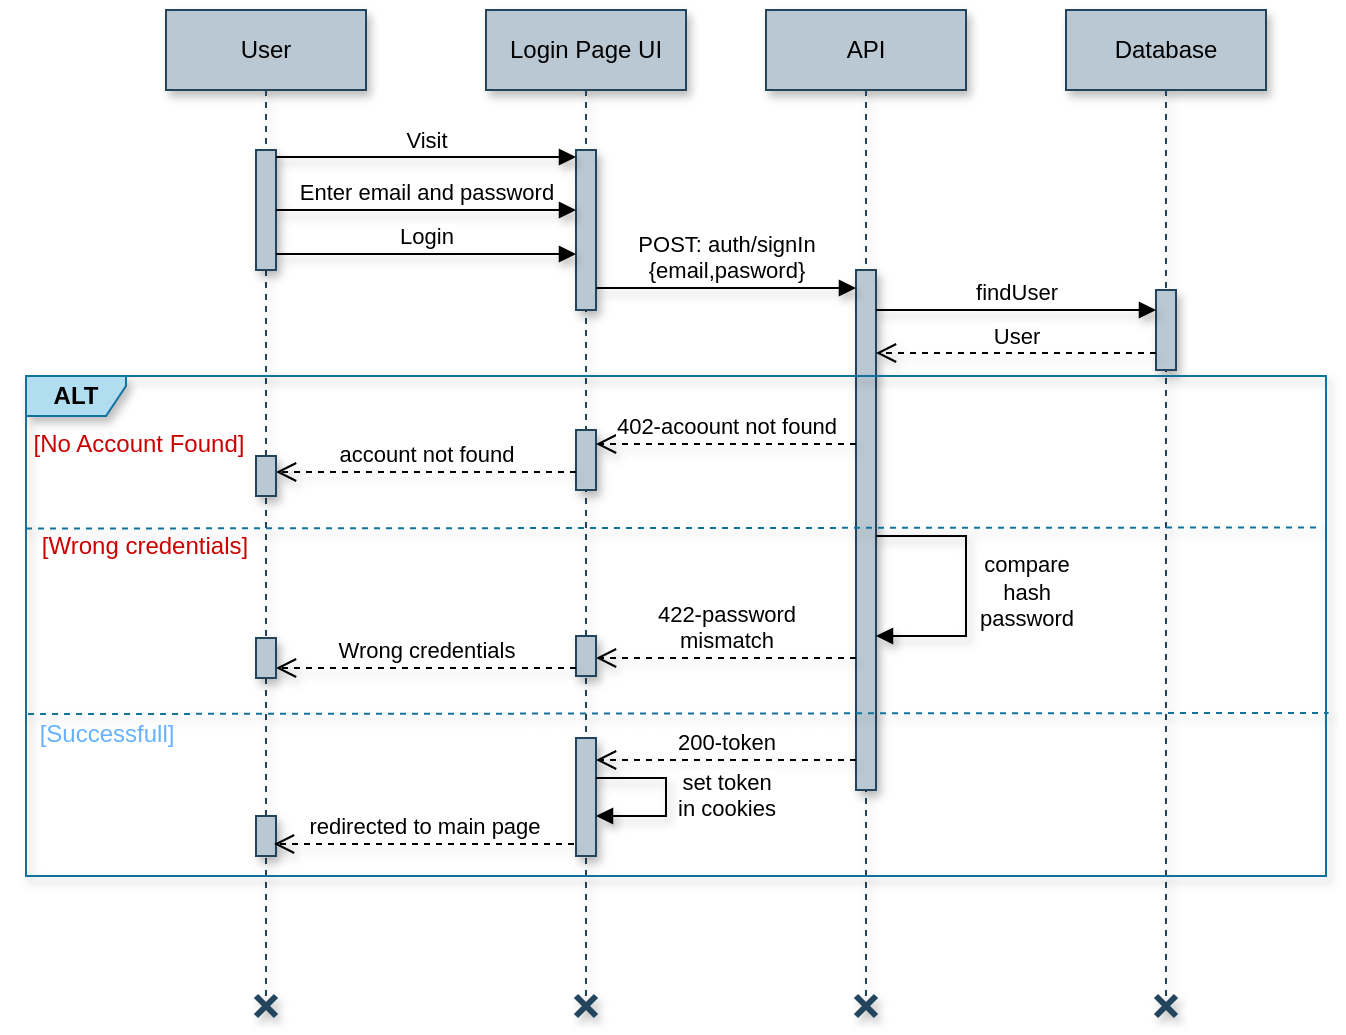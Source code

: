<mxfile version="24.2.1" type="device">
  <diagram name="Page-1" id="ux5r7XVOHk8V-i5d6N6v">
    <mxGraphModel dx="1167" dy="619" grid="1" gridSize="10" guides="1" tooltips="1" connect="1" arrows="1" fold="1" page="1" pageScale="1" pageWidth="1169" pageHeight="1654" math="0" shadow="0">
      <root>
        <mxCell id="0" />
        <mxCell id="1" parent="0" />
        <mxCell id="pUfIkWBke8JMounTFhg5-80" value="User" style="shape=umlLifeline;perimeter=lifelinePerimeter;whiteSpace=wrap;html=1;container=1;dropTarget=0;collapsible=0;recursiveResize=0;outlineConnect=0;portConstraint=eastwest;newEdgeStyle={&quot;edgeStyle&quot;:&quot;elbowEdgeStyle&quot;,&quot;elbow&quot;:&quot;vertical&quot;,&quot;curved&quot;:0,&quot;rounded&quot;:0};fillColor=#bac8d3;strokeColor=#23445d;fontStyle=0;shadow=1;" parent="1" vertex="1">
          <mxGeometry x="301" y="537" width="100" height="493" as="geometry" />
        </mxCell>
        <mxCell id="pUfIkWBke8JMounTFhg5-81" value="" style="html=1;points=[[0,0,0,0,5],[0,1,0,0,-5],[1,0,0,0,5],[1,1,0,0,-5]];perimeter=orthogonalPerimeter;outlineConnect=0;targetShapes=umlLifeline;portConstraint=eastwest;newEdgeStyle={&quot;curved&quot;:0,&quot;rounded&quot;:0};fillColor=#bac8d3;strokeColor=#23445d;fontStyle=0;shadow=1;" parent="pUfIkWBke8JMounTFhg5-80" vertex="1">
          <mxGeometry x="45" y="70" width="10" height="60" as="geometry" />
        </mxCell>
        <mxCell id="pUfIkWBke8JMounTFhg5-82" value="Login Page UI" style="shape=umlLifeline;perimeter=lifelinePerimeter;whiteSpace=wrap;html=1;container=1;dropTarget=0;collapsible=0;recursiveResize=0;outlineConnect=0;portConstraint=eastwest;newEdgeStyle={&quot;edgeStyle&quot;:&quot;elbowEdgeStyle&quot;,&quot;elbow&quot;:&quot;vertical&quot;,&quot;curved&quot;:0,&quot;rounded&quot;:0};fillColor=#bac8d3;strokeColor=#23445d;fontStyle=0;shadow=1;" parent="1" vertex="1">
          <mxGeometry x="461" y="537" width="100" height="493" as="geometry" />
        </mxCell>
        <mxCell id="pUfIkWBke8JMounTFhg5-83" value="" style="html=1;points=[[0,0,0,0,5],[0,1,0,0,-5],[1,0,0,0,5],[1,1,0,0,-5]];perimeter=orthogonalPerimeter;outlineConnect=0;targetShapes=umlLifeline;portConstraint=eastwest;newEdgeStyle={&quot;curved&quot;:0,&quot;rounded&quot;:0};fillColor=#bac8d3;strokeColor=#23445d;fontStyle=0;shadow=1;" parent="pUfIkWBke8JMounTFhg5-82" vertex="1">
          <mxGeometry x="45" y="70" width="10" height="80" as="geometry" />
        </mxCell>
        <mxCell id="pUfIkWBke8JMounTFhg5-84" value="" style="html=1;points=[[0,0,0,0,5],[0,1,0,0,-5],[1,0,0,0,5],[1,1,0,0,-5]];perimeter=orthogonalPerimeter;outlineConnect=0;targetShapes=umlLifeline;portConstraint=eastwest;newEdgeStyle={&quot;curved&quot;:0,&quot;rounded&quot;:0};fillColor=#bac8d3;strokeColor=#23445d;fontStyle=0;shadow=1;" parent="pUfIkWBke8JMounTFhg5-82" vertex="1">
          <mxGeometry x="45" y="210" width="10" height="30" as="geometry" />
        </mxCell>
        <mxCell id="pUfIkWBke8JMounTFhg5-85" value="API" style="shape=umlLifeline;perimeter=lifelinePerimeter;whiteSpace=wrap;html=1;container=1;dropTarget=0;collapsible=0;recursiveResize=0;outlineConnect=0;portConstraint=eastwest;newEdgeStyle={&quot;edgeStyle&quot;:&quot;elbowEdgeStyle&quot;,&quot;elbow&quot;:&quot;vertical&quot;,&quot;curved&quot;:0,&quot;rounded&quot;:0};fillColor=#bac8d3;strokeColor=#23445d;fontStyle=0;shadow=1;" parent="1" vertex="1">
          <mxGeometry x="601" y="537" width="100" height="493" as="geometry" />
        </mxCell>
        <mxCell id="pUfIkWBke8JMounTFhg5-86" value="" style="html=1;points=[[0,0,0,0,5],[0,1,0,0,-5],[1,0,0,0,5],[1,1,0,0,-5]];perimeter=orthogonalPerimeter;outlineConnect=0;targetShapes=umlLifeline;portConstraint=eastwest;newEdgeStyle={&quot;curved&quot;:0,&quot;rounded&quot;:0};fillColor=#bac8d3;strokeColor=#23445d;fontStyle=0;shadow=1;" parent="pUfIkWBke8JMounTFhg5-85" vertex="1">
          <mxGeometry x="45" y="130" width="10" height="260" as="geometry" />
        </mxCell>
        <mxCell id="pUfIkWBke8JMounTFhg5-87" value="compare&lt;div&gt;hash&lt;/div&gt;&lt;div&gt;password&lt;/div&gt;" style="html=1;verticalAlign=bottom;endArrow=block;curved=0;rounded=0;fontStyle=0;shadow=1;" parent="pUfIkWBke8JMounTFhg5-85" target="pUfIkWBke8JMounTFhg5-86" edge="1">
          <mxGeometry x="0.357" y="-30" width="80" relative="1" as="geometry">
            <mxPoint x="55.0" y="263.0" as="sourcePoint" />
            <mxPoint x="55.27" y="353.85" as="targetPoint" />
            <Array as="points">
              <mxPoint x="100" y="263" />
              <mxPoint x="100" y="293" />
              <mxPoint x="100" y="313" />
            </Array>
            <mxPoint x="30" y="30" as="offset" />
          </mxGeometry>
        </mxCell>
        <mxCell id="pUfIkWBke8JMounTFhg5-88" value="Database" style="shape=umlLifeline;perimeter=lifelinePerimeter;whiteSpace=wrap;html=1;container=1;dropTarget=0;collapsible=0;recursiveResize=0;outlineConnect=0;portConstraint=eastwest;newEdgeStyle={&quot;edgeStyle&quot;:&quot;elbowEdgeStyle&quot;,&quot;elbow&quot;:&quot;vertical&quot;,&quot;curved&quot;:0,&quot;rounded&quot;:0};fillColor=#bac8d3;strokeColor=#23445d;fontStyle=0;shadow=1;" parent="1" vertex="1">
          <mxGeometry x="751" y="537" width="100" height="493" as="geometry" />
        </mxCell>
        <mxCell id="pUfIkWBke8JMounTFhg5-89" value="" style="html=1;points=[[0,0,0,0,5],[0,1,0,0,-5],[1,0,0,0,5],[1,1,0,0,-5]];perimeter=orthogonalPerimeter;outlineConnect=0;targetShapes=umlLifeline;portConstraint=eastwest;newEdgeStyle={&quot;curved&quot;:0,&quot;rounded&quot;:0};fillColor=#bac8d3;strokeColor=#23445d;fontStyle=0;shadow=1;" parent="pUfIkWBke8JMounTFhg5-88" vertex="1">
          <mxGeometry x="45" y="140" width="10" height="40" as="geometry" />
        </mxCell>
        <mxCell id="pUfIkWBke8JMounTFhg5-90" value="Visit" style="html=1;verticalAlign=bottom;endArrow=block;curved=0;rounded=0;fontStyle=0;shadow=1;" parent="1" edge="1">
          <mxGeometry width="80" relative="1" as="geometry">
            <mxPoint x="356" y="610.5" as="sourcePoint" />
            <mxPoint x="506" y="610.5" as="targetPoint" />
          </mxGeometry>
        </mxCell>
        <mxCell id="pUfIkWBke8JMounTFhg5-91" value="Enter email and password" style="html=1;verticalAlign=bottom;endArrow=block;curved=0;rounded=0;fontStyle=0;shadow=1;" parent="1" edge="1">
          <mxGeometry width="80" relative="1" as="geometry">
            <mxPoint x="356" y="637.0" as="sourcePoint" />
            <mxPoint x="506" y="637.0" as="targetPoint" />
          </mxGeometry>
        </mxCell>
        <mxCell id="pUfIkWBke8JMounTFhg5-92" value="Login" style="html=1;verticalAlign=bottom;endArrow=block;curved=0;rounded=0;fontStyle=0;shadow=1;" parent="1" edge="1">
          <mxGeometry width="80" relative="1" as="geometry">
            <mxPoint x="356" y="659" as="sourcePoint" />
            <mxPoint x="506" y="659" as="targetPoint" />
          </mxGeometry>
        </mxCell>
        <mxCell id="pUfIkWBke8JMounTFhg5-93" value="POST: auth/signIn&lt;div&gt;{email,pasword}&lt;/div&gt;" style="html=1;verticalAlign=bottom;endArrow=block;curved=0;rounded=0;fontStyle=0;shadow=1;" parent="1" edge="1">
          <mxGeometry width="80" relative="1" as="geometry">
            <mxPoint x="516" y="676" as="sourcePoint" />
            <mxPoint x="646" y="676" as="targetPoint" />
          </mxGeometry>
        </mxCell>
        <mxCell id="pUfIkWBke8JMounTFhg5-94" value="findUser" style="html=1;verticalAlign=bottom;endArrow=block;curved=0;rounded=0;fontStyle=0;shadow=1;" parent="1" edge="1">
          <mxGeometry width="80" relative="1" as="geometry">
            <mxPoint x="656" y="687" as="sourcePoint" />
            <mxPoint x="796" y="687" as="targetPoint" />
          </mxGeometry>
        </mxCell>
        <mxCell id="pUfIkWBke8JMounTFhg5-95" value="User" style="html=1;verticalAlign=bottom;endArrow=open;dashed=1;endSize=8;curved=0;rounded=0;fontStyle=0;shadow=1;" parent="1" edge="1">
          <mxGeometry relative="1" as="geometry">
            <mxPoint x="796.0" y="708.5" as="sourcePoint" />
            <mxPoint x="656.0" y="708.5" as="targetPoint" />
          </mxGeometry>
        </mxCell>
        <mxCell id="pUfIkWBke8JMounTFhg5-96" value="ALT" style="shape=umlFrame;whiteSpace=wrap;html=1;pointerEvents=0;width=50;height=20;fillColor=#b1ddf0;strokeColor=#10739e;fontStyle=1;shadow=1;" parent="1" vertex="1">
          <mxGeometry x="231" y="720" width="650" height="250" as="geometry" />
        </mxCell>
        <mxCell id="pUfIkWBke8JMounTFhg5-97" value="&lt;span&gt;&lt;font color=&quot;#cc0000&quot;&gt;[No Account Found]&lt;/font&gt;&lt;/span&gt;" style="text;html=1;align=center;verticalAlign=middle;resizable=0;points=[];autosize=1;strokeColor=none;fillColor=none;fontStyle=0;shadow=1;" parent="1" vertex="1">
          <mxGeometry x="222" y="739" width="130" height="30" as="geometry" />
        </mxCell>
        <mxCell id="pUfIkWBke8JMounTFhg5-98" value="402-acoount not found" style="html=1;verticalAlign=bottom;endArrow=open;dashed=1;endSize=8;curved=0;rounded=0;fontStyle=0;shadow=1;" parent="1" edge="1">
          <mxGeometry relative="1" as="geometry">
            <mxPoint x="646" y="754.0" as="sourcePoint" />
            <mxPoint x="516" y="754.0" as="targetPoint" />
          </mxGeometry>
        </mxCell>
        <mxCell id="pUfIkWBke8JMounTFhg5-99" value="account not found" style="html=1;verticalAlign=bottom;endArrow=open;dashed=1;endSize=8;curved=0;rounded=0;fontStyle=0;shadow=1;" parent="1" edge="1">
          <mxGeometry relative="1" as="geometry">
            <mxPoint x="506" y="768" as="sourcePoint" />
            <mxPoint x="356" y="768" as="targetPoint" />
          </mxGeometry>
        </mxCell>
        <mxCell id="pUfIkWBke8JMounTFhg5-100" value="" style="html=1;points=[[0,0,0,0,5],[0,1,0,0,-5],[1,0,0,0,5],[1,1,0,0,-5]];perimeter=orthogonalPerimeter;outlineConnect=0;targetShapes=umlLifeline;portConstraint=eastwest;newEdgeStyle={&quot;curved&quot;:0,&quot;rounded&quot;:0};fillColor=#bac8d3;strokeColor=#23445d;fontStyle=0;shadow=1;" parent="1" vertex="1">
          <mxGeometry x="346" y="760" width="10" height="20" as="geometry" />
        </mxCell>
        <mxCell id="pUfIkWBke8JMounTFhg5-101" value="" style="endArrow=none;dashed=1;html=1;rounded=0;fillColor=#b1ddf0;strokeColor=#10739e;fontStyle=0;exitX=0;exitY=0.305;exitDx=0;exitDy=0;exitPerimeter=0;entryX=0.997;entryY=0.303;entryDx=0;entryDy=0;entryPerimeter=0;shadow=1;" parent="1" source="pUfIkWBke8JMounTFhg5-96" target="pUfIkWBke8JMounTFhg5-96" edge="1">
          <mxGeometry width="50" height="50" relative="1" as="geometry">
            <mxPoint x="251" y="790" as="sourcePoint" />
            <mxPoint x="811" y="790" as="targetPoint" />
          </mxGeometry>
        </mxCell>
        <mxCell id="pUfIkWBke8JMounTFhg5-102" value="&lt;span&gt;&lt;font color=&quot;#cc0000&quot;&gt;[Wrong credentials]&lt;/font&gt;&lt;/span&gt;" style="text;html=1;align=center;verticalAlign=middle;resizable=0;points=[];autosize=1;strokeColor=none;fillColor=none;fontStyle=0;shadow=1;" parent="1" vertex="1">
          <mxGeometry x="225" y="790" width="130" height="30" as="geometry" />
        </mxCell>
        <mxCell id="pUfIkWBke8JMounTFhg5-103" value="422-password&lt;div&gt;mismatch&lt;/div&gt;" style="html=1;verticalAlign=bottom;endArrow=open;dashed=1;endSize=8;curved=0;rounded=0;entryX=1;entryY=0;entryDx=0;entryDy=5;entryPerimeter=0;fontStyle=0;shadow=1;" parent="1" edge="1">
          <mxGeometry relative="1" as="geometry">
            <mxPoint x="646" y="861" as="sourcePoint" />
            <mxPoint x="516" y="861" as="targetPoint" />
          </mxGeometry>
        </mxCell>
        <mxCell id="pUfIkWBke8JMounTFhg5-104" value="" style="html=1;points=[[0,0,0,0,5],[0,1,0,0,-5],[1,0,0,0,5],[1,1,0,0,-5]];perimeter=orthogonalPerimeter;outlineConnect=0;targetShapes=umlLifeline;portConstraint=eastwest;newEdgeStyle={&quot;curved&quot;:0,&quot;rounded&quot;:0};fillColor=#bac8d3;strokeColor=#23445d;fontStyle=0;shadow=1;" parent="1" vertex="1">
          <mxGeometry x="506" y="850" width="10" height="20" as="geometry" />
        </mxCell>
        <mxCell id="pUfIkWBke8JMounTFhg5-105" value="Wrong credentials" style="html=1;verticalAlign=bottom;endArrow=open;dashed=1;endSize=8;curved=0;rounded=0;fontStyle=0;shadow=1;" parent="1" edge="1">
          <mxGeometry relative="1" as="geometry">
            <mxPoint x="506" y="866" as="sourcePoint" />
            <mxPoint x="356" y="866" as="targetPoint" />
          </mxGeometry>
        </mxCell>
        <mxCell id="pUfIkWBke8JMounTFhg5-106" value="" style="html=1;points=[[0,0,0,0,5],[0,1,0,0,-5],[1,0,0,0,5],[1,1,0,0,-5]];perimeter=orthogonalPerimeter;outlineConnect=0;targetShapes=umlLifeline;portConstraint=eastwest;newEdgeStyle={&quot;curved&quot;:0,&quot;rounded&quot;:0};fillColor=#bac8d3;strokeColor=#23445d;fontStyle=0;shadow=1;" parent="1" vertex="1">
          <mxGeometry x="346" y="851" width="10" height="20" as="geometry" />
        </mxCell>
        <mxCell id="pUfIkWBke8JMounTFhg5-107" value="" style="endArrow=none;dashed=1;html=1;rounded=0;fillColor=#b1ddf0;strokeColor=#10739e;fontStyle=0;exitX=0;exitY=0.305;exitDx=0;exitDy=0;exitPerimeter=0;entryX=1.002;entryY=0.674;entryDx=0;entryDy=0;entryPerimeter=0;shadow=1;" parent="1" target="pUfIkWBke8JMounTFhg5-96" edge="1">
          <mxGeometry width="50" height="50" relative="1" as="geometry">
            <mxPoint x="232" y="889" as="sourcePoint" />
            <mxPoint x="820" y="889" as="targetPoint" />
          </mxGeometry>
        </mxCell>
        <mxCell id="pUfIkWBke8JMounTFhg5-108" value="&lt;span&gt;&lt;font color=&quot;#66b2ff&quot;&gt;[Successfull]&lt;/font&gt;&lt;/span&gt;" style="text;html=1;align=center;verticalAlign=middle;resizable=0;points=[];autosize=1;strokeColor=none;fillColor=none;fontStyle=0;shadow=1;" parent="1" vertex="1">
          <mxGeometry x="226" y="884" width="90" height="30" as="geometry" />
        </mxCell>
        <mxCell id="pUfIkWBke8JMounTFhg5-109" value="" style="html=1;points=[[0,0,0,0,5],[0,1,0,0,-5],[1,0,0,0,5],[1,1,0,0,-5]];perimeter=orthogonalPerimeter;outlineConnect=0;targetShapes=umlLifeline;portConstraint=eastwest;newEdgeStyle={&quot;curved&quot;:0,&quot;rounded&quot;:0};fillColor=#bac8d3;strokeColor=#23445d;fontStyle=0;shadow=1;" parent="1" vertex="1">
          <mxGeometry x="506" y="901" width="10" height="59" as="geometry" />
        </mxCell>
        <mxCell id="pUfIkWBke8JMounTFhg5-110" value="200-token" style="html=1;verticalAlign=bottom;endArrow=open;dashed=1;endSize=8;curved=0;rounded=0;fontStyle=0;shadow=1;" parent="1" edge="1">
          <mxGeometry relative="1" as="geometry">
            <mxPoint x="646" y="912" as="sourcePoint" />
            <mxPoint x="516" y="912" as="targetPoint" />
          </mxGeometry>
        </mxCell>
        <mxCell id="pUfIkWBke8JMounTFhg5-111" value="" style="html=1;points=[[0,0,0,0,5],[0,1,0,0,-5],[1,0,0,0,5],[1,1,0,0,-5]];perimeter=orthogonalPerimeter;outlineConnect=0;targetShapes=umlLifeline;portConstraint=eastwest;newEdgeStyle={&quot;curved&quot;:0,&quot;rounded&quot;:0};fillColor=#bac8d3;strokeColor=#23445d;fontStyle=0;shadow=1;" parent="1" vertex="1">
          <mxGeometry x="346" y="940" width="10" height="20" as="geometry" />
        </mxCell>
        <mxCell id="pUfIkWBke8JMounTFhg5-112" value="set token&lt;div&gt;in cookies&lt;/div&gt;" style="html=1;verticalAlign=bottom;endArrow=block;curved=0;rounded=0;exitX=1;exitY=0;exitDx=0;exitDy=5;exitPerimeter=0;entryX=1;entryY=1;entryDx=0;entryDy=-5;entryPerimeter=0;fontStyle=0;shadow=1;" parent="1" edge="1">
          <mxGeometry x="0.213" y="30" width="80" relative="1" as="geometry">
            <mxPoint x="516" y="921" as="sourcePoint" />
            <mxPoint x="516" y="940" as="targetPoint" />
            <Array as="points">
              <mxPoint x="551" y="921" />
              <mxPoint x="551" y="940" />
            </Array>
            <mxPoint x="30" y="-25" as="offset" />
          </mxGeometry>
        </mxCell>
        <mxCell id="pUfIkWBke8JMounTFhg5-113" value="redirected to main page" style="html=1;verticalAlign=bottom;endArrow=open;dashed=1;endSize=8;curved=0;rounded=0;fontStyle=0;shadow=1;" parent="1" edge="1">
          <mxGeometry relative="1" as="geometry">
            <mxPoint x="505" y="954" as="sourcePoint" />
            <mxPoint x="355" y="954" as="targetPoint" />
          </mxGeometry>
        </mxCell>
        <mxCell id="pUfIkWBke8JMounTFhg5-117" value="" style="shape=umlDestroy;whiteSpace=wrap;html=1;strokeWidth=3;targetShapes=umlLifeline;fillColor=#bac8d3;strokeColor=#23445d;aspect=fixed;fontStyle=0;shadow=1;" parent="1" vertex="1">
          <mxGeometry x="796" y="1030" width="10" height="10" as="geometry" />
        </mxCell>
        <mxCell id="pUfIkWBke8JMounTFhg5-118" value="" style="shape=umlDestroy;whiteSpace=wrap;html=1;strokeWidth=3;targetShapes=umlLifeline;fillColor=#bac8d3;strokeColor=#23445d;aspect=fixed;fontStyle=0;shadow=1;" parent="1" vertex="1">
          <mxGeometry x="646" y="1030" width="10" height="10" as="geometry" />
        </mxCell>
        <mxCell id="pUfIkWBke8JMounTFhg5-119" value="" style="shape=umlDestroy;whiteSpace=wrap;html=1;strokeWidth=3;targetShapes=umlLifeline;fillColor=#bac8d3;strokeColor=#23445d;aspect=fixed;fontStyle=0;shadow=1;" parent="1" vertex="1">
          <mxGeometry x="506" y="1030" width="10" height="10" as="geometry" />
        </mxCell>
        <mxCell id="pUfIkWBke8JMounTFhg5-121" value="" style="shape=umlDestroy;whiteSpace=wrap;html=1;strokeWidth=3;targetShapes=umlLifeline;fillColor=#bac8d3;strokeColor=#23445d;aspect=fixed;fontStyle=0;shadow=1;" parent="1" vertex="1">
          <mxGeometry x="346" y="1030" width="10" height="10" as="geometry" />
        </mxCell>
      </root>
    </mxGraphModel>
  </diagram>
</mxfile>
